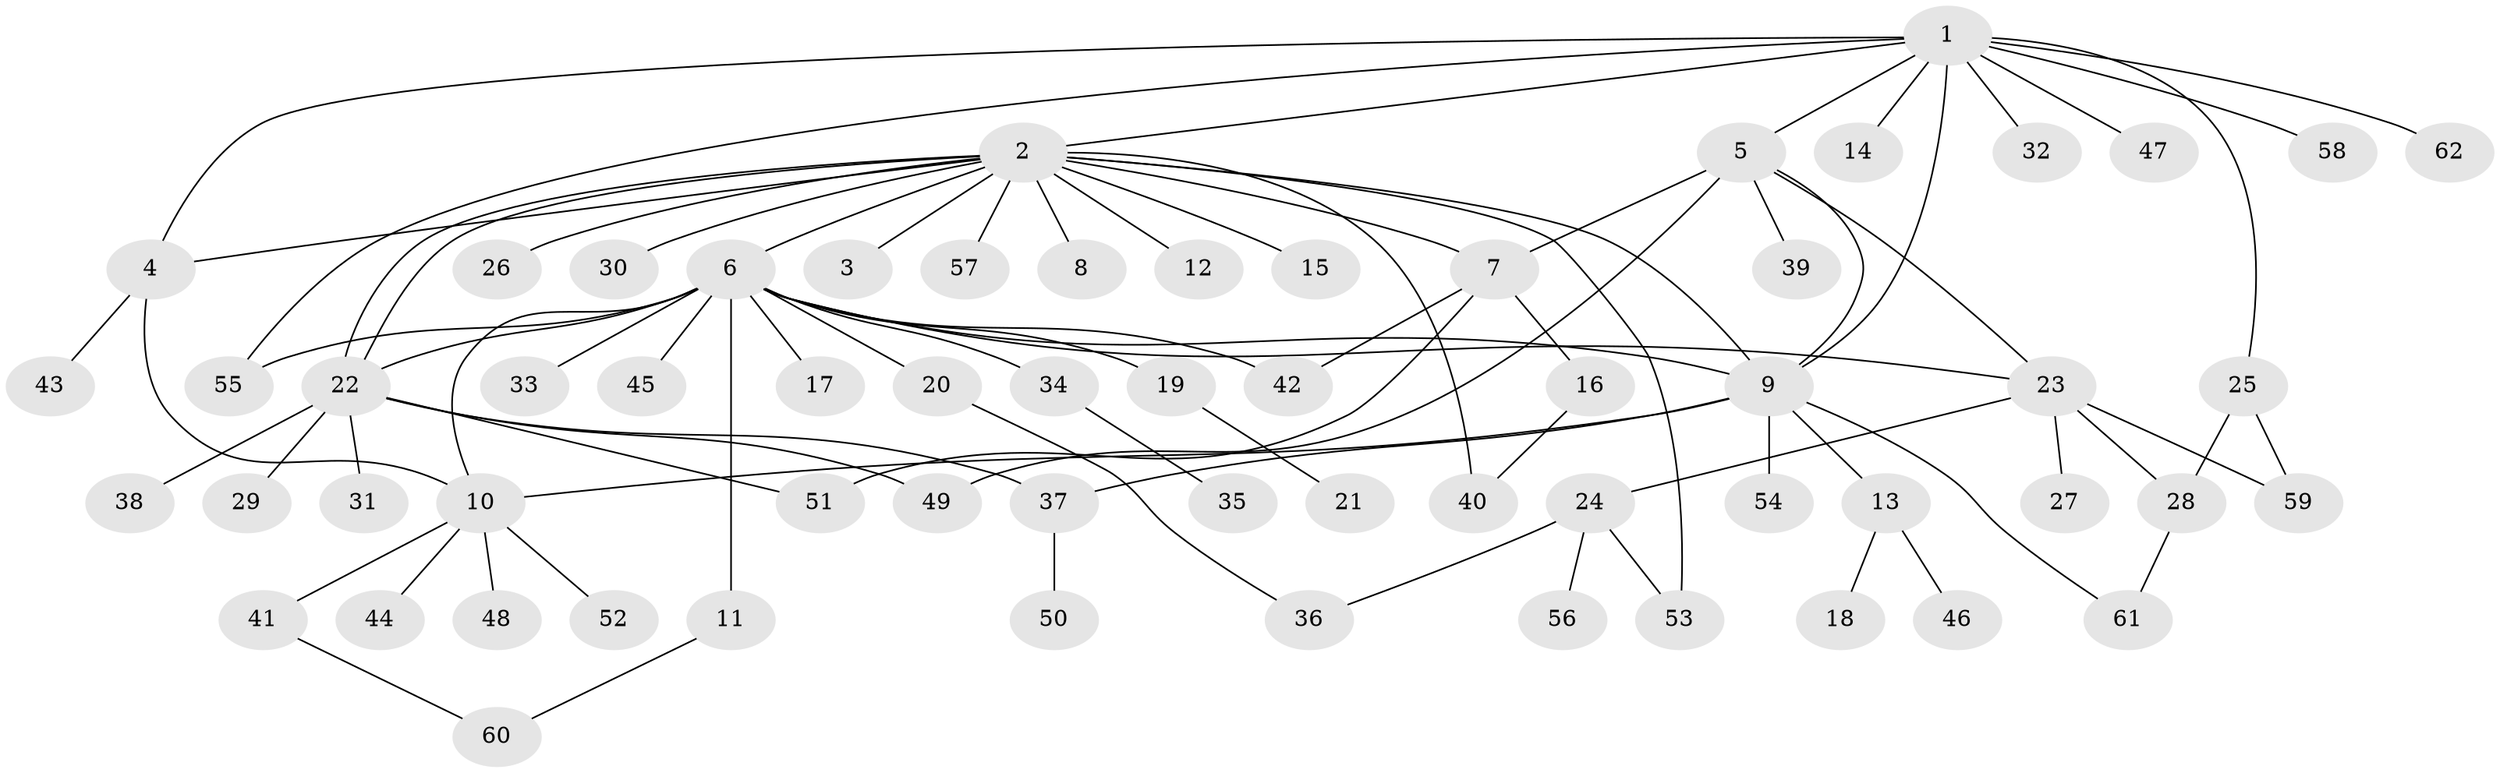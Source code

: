 // Generated by graph-tools (version 1.1) at 2025/14/03/09/25 04:14:22]
// undirected, 62 vertices, 83 edges
graph export_dot {
graph [start="1"]
  node [color=gray90,style=filled];
  1;
  2;
  3;
  4;
  5;
  6;
  7;
  8;
  9;
  10;
  11;
  12;
  13;
  14;
  15;
  16;
  17;
  18;
  19;
  20;
  21;
  22;
  23;
  24;
  25;
  26;
  27;
  28;
  29;
  30;
  31;
  32;
  33;
  34;
  35;
  36;
  37;
  38;
  39;
  40;
  41;
  42;
  43;
  44;
  45;
  46;
  47;
  48;
  49;
  50;
  51;
  52;
  53;
  54;
  55;
  56;
  57;
  58;
  59;
  60;
  61;
  62;
  1 -- 2;
  1 -- 4;
  1 -- 5;
  1 -- 9;
  1 -- 14;
  1 -- 25;
  1 -- 32;
  1 -- 47;
  1 -- 55;
  1 -- 58;
  1 -- 62;
  2 -- 3;
  2 -- 4;
  2 -- 6;
  2 -- 7;
  2 -- 8;
  2 -- 9;
  2 -- 12;
  2 -- 15;
  2 -- 22;
  2 -- 22;
  2 -- 26;
  2 -- 30;
  2 -- 40;
  2 -- 53;
  2 -- 57;
  4 -- 10;
  4 -- 43;
  5 -- 7;
  5 -- 9;
  5 -- 23;
  5 -- 39;
  5 -- 49;
  6 -- 9;
  6 -- 10;
  6 -- 11;
  6 -- 17;
  6 -- 19;
  6 -- 20;
  6 -- 22;
  6 -- 23;
  6 -- 33;
  6 -- 34;
  6 -- 42;
  6 -- 45;
  6 -- 55;
  7 -- 16;
  7 -- 42;
  7 -- 51;
  9 -- 10;
  9 -- 13;
  9 -- 37;
  9 -- 54;
  9 -- 61;
  10 -- 41;
  10 -- 44;
  10 -- 48;
  10 -- 52;
  11 -- 60;
  13 -- 18;
  13 -- 46;
  16 -- 40;
  19 -- 21;
  20 -- 36;
  22 -- 29;
  22 -- 31;
  22 -- 37;
  22 -- 38;
  22 -- 49;
  22 -- 51;
  23 -- 24;
  23 -- 27;
  23 -- 28;
  23 -- 59;
  24 -- 36;
  24 -- 53;
  24 -- 56;
  25 -- 28;
  25 -- 59;
  28 -- 61;
  34 -- 35;
  37 -- 50;
  41 -- 60;
}
